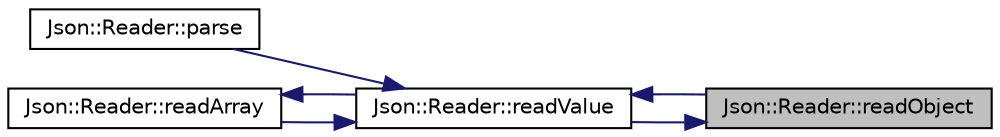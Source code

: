 digraph "Json::Reader::readObject"
{
 // LATEX_PDF_SIZE
  edge [fontname="Helvetica",fontsize="10",labelfontname="Helvetica",labelfontsize="10"];
  node [fontname="Helvetica",fontsize="10",shape=record];
  rankdir="RL";
  Node1 [label="Json::Reader::readObject",height=0.2,width=0.4,color="black", fillcolor="grey75", style="filled", fontcolor="black",tooltip=" "];
  Node1 -> Node2 [dir="back",color="midnightblue",fontsize="10",style="solid",fontname="Helvetica"];
  Node2 [label="Json::Reader::readValue",height=0.2,width=0.4,color="black", fillcolor="white", style="filled",URL="$class_json_1_1_reader.html#a47e56844b803d41ec993a83fadf4495c",tooltip=" "];
  Node2 -> Node3 [dir="back",color="midnightblue",fontsize="10",style="solid",fontname="Helvetica"];
  Node3 [label="Json::Reader::parse",height=0.2,width=0.4,color="black", fillcolor="white", style="filled",URL="$class_json_1_1_reader.html#ac71ef2b64c7c27b062052e692af3fb32",tooltip="Read a Value from a JSON document."];
  Node2 -> Node4 [dir="back",color="midnightblue",fontsize="10",style="solid",fontname="Helvetica"];
  Node4 [label="Json::Reader::readArray",height=0.2,width=0.4,color="black", fillcolor="white", style="filled",URL="$class_json_1_1_reader.html#afd9a30c0af205c9f327613f486fae6b8",tooltip=" "];
  Node4 -> Node2 [dir="back",color="midnightblue",fontsize="10",style="solid",fontname="Helvetica"];
  Node2 -> Node1 [dir="back",color="midnightblue",fontsize="10",style="solid",fontname="Helvetica"];
}

